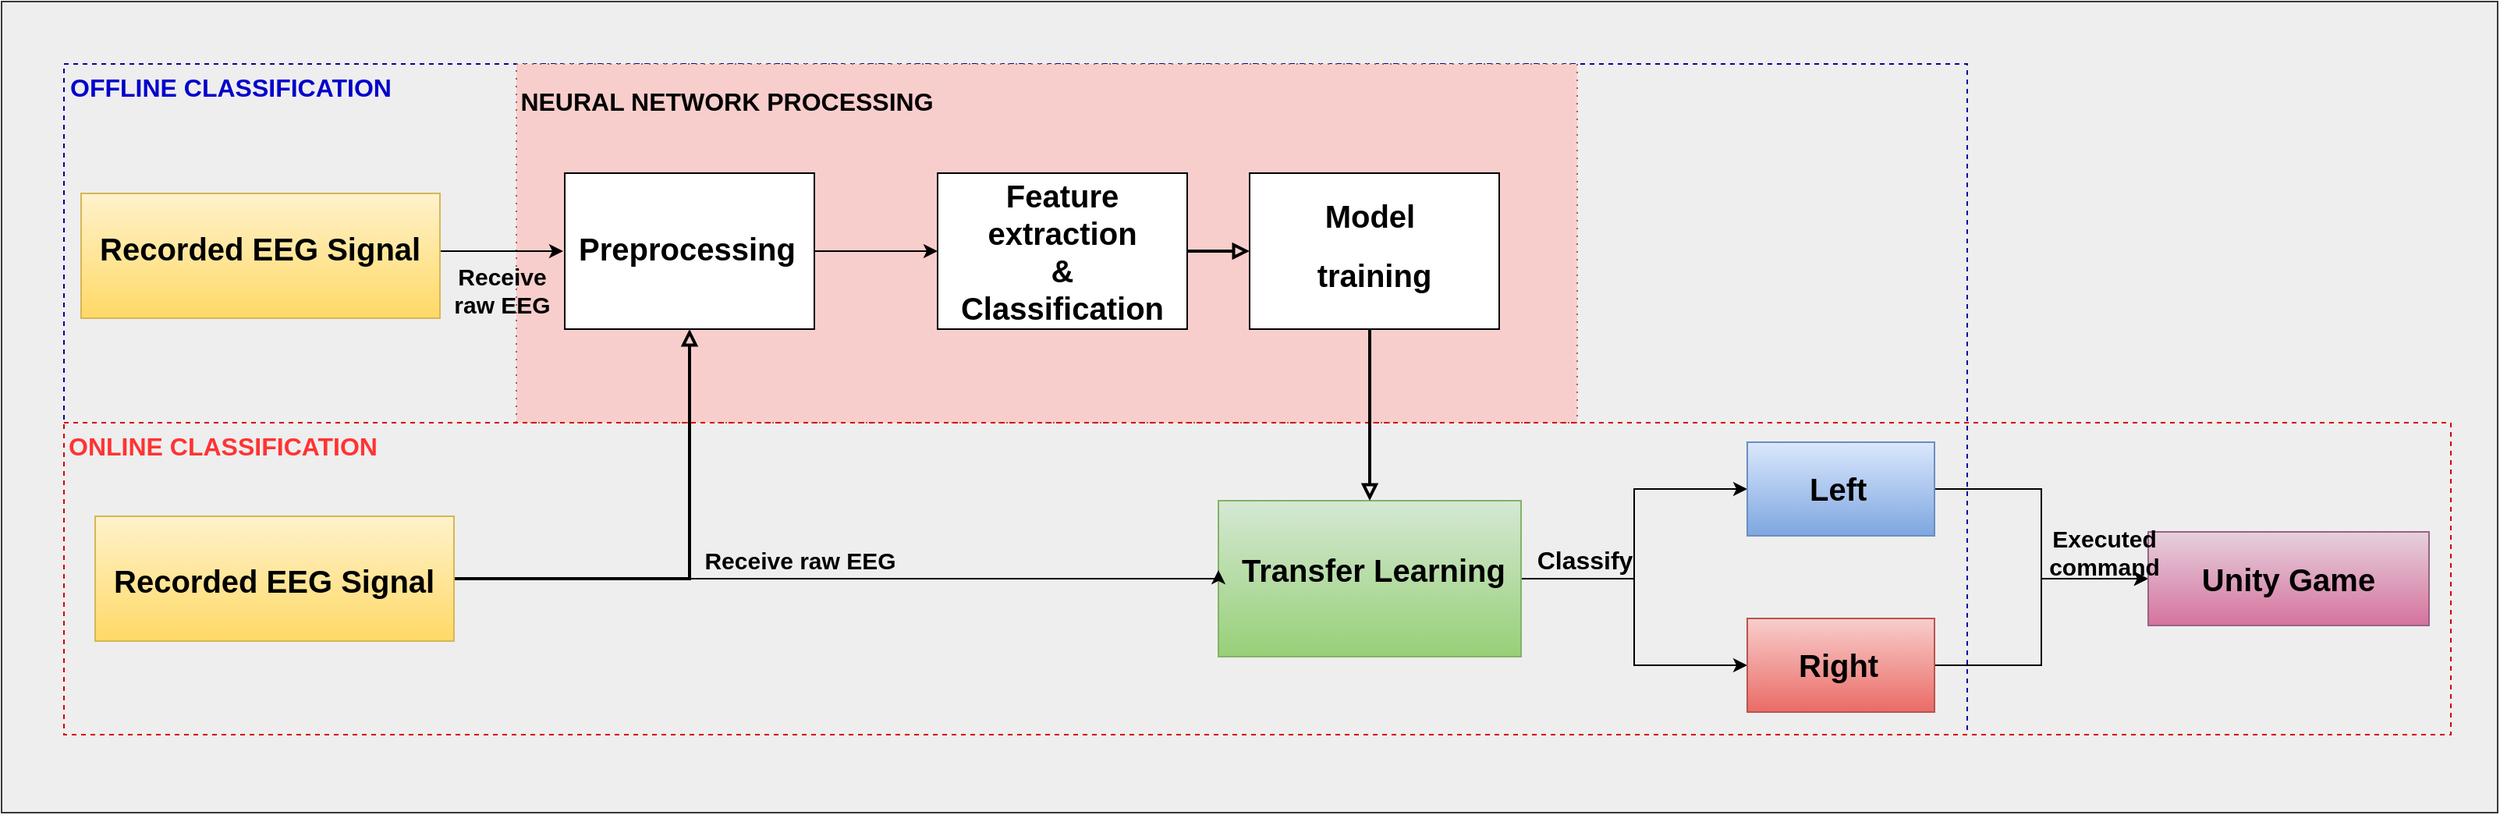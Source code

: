 <mxfile version="20.8.3" type="device"><diagram id="2sBV6bXhQYE2k3yqoTK_" name="Page-1"><mxGraphModel dx="2284" dy="756" grid="1" gridSize="10" guides="1" tooltips="1" connect="1" arrows="1" fold="1" page="1" pageScale="1" pageWidth="850" pageHeight="1100" math="0" shadow="0"><root><mxCell id="0"/><mxCell id="1" parent="0"/><mxCell id="bsKDlE7w8xT-KJO9lR0X-29" value="" style="rounded=0;whiteSpace=wrap;html=1;fontSize=10;fillColor=#eeeeee;strokeColor=#36393d;" parent="1" vertex="1"><mxGeometry x="-400" y="160" width="1600" height="520" as="geometry"/></mxCell><mxCell id="NkuqzUa6UhyhmO3ken_A-11" value="" style="rounded=0;whiteSpace=wrap;html=1;fontSize=16;dashed=1;fillColor=none;strokeColor=#000099;" parent="1" vertex="1"><mxGeometry x="-360" y="200" width="1220" height="430" as="geometry"/></mxCell><mxCell id="bsKDlE7w8xT-KJO9lR0X-3" value="" style="rounded=0;whiteSpace=wrap;html=1;fontSize=20;dashed=1;dashPattern=1 4;fillColor=#f8cecc;strokeColor=#b85450;" parent="1" vertex="1"><mxGeometry x="-70" y="200" width="680" height="230" as="geometry"/></mxCell><mxCell id="bsKDlE7w8xT-KJO9lR0X-12" style="edgeStyle=orthogonalEdgeStyle;rounded=0;orthogonalLoop=1;jettySize=auto;html=1;fontSize=20;" parent="1" edge="1"><mxGeometry relative="1" as="geometry"><mxPoint x="-40" y="320" as="targetPoint"/><Array as="points"><mxPoint x="-110" y="320"/><mxPoint x="-110" y="320"/></Array><mxPoint x="-190" y="320" as="sourcePoint"/></mxGeometry></mxCell><mxCell id="bsKDlE7w8xT-KJO9lR0X-11" style="edgeStyle=orthogonalEdgeStyle;rounded=0;orthogonalLoop=1;jettySize=auto;html=1;entryX=0;entryY=0.5;entryDx=0;entryDy=0;fontSize=20;" parent="1" source="bsKDlE7w8xT-KJO9lR0X-4" target="bsKDlE7w8xT-KJO9lR0X-7" edge="1"><mxGeometry relative="1" as="geometry"/></mxCell><mxCell id="bsKDlE7w8xT-KJO9lR0X-4" value="" style="rounded=0;whiteSpace=wrap;html=1;" parent="1" vertex="1"><mxGeometry x="-39" y="270" width="160" height="100" as="geometry"/></mxCell><mxCell id="NkuqzUa6UhyhmO3ken_A-1" value="" style="rounded=0;whiteSpace=wrap;html=1;fontSize=16;dashed=1;fillColor=none;strokeColor=#D70000;" parent="1" vertex="1"><mxGeometry x="-360" y="430" width="1530" height="200" as="geometry"/></mxCell><mxCell id="bsKDlE7w8xT-KJO9lR0X-5" value="&lt;h1 style=&quot;font-size: 20px&quot;&gt;Preprocessing&lt;/h1&gt;" style="text;html=1;strokeColor=none;fillColor=none;spacing=5;spacingTop=-20;whiteSpace=wrap;overflow=hidden;rounded=0;fontSize=20;" parent="1" vertex="1"><mxGeometry x="-35" y="304" width="160" height="36" as="geometry"/></mxCell><mxCell id="bsKDlE7w8xT-KJO9lR0X-6" value="" style="rounded=0;whiteSpace=wrap;html=1;" parent="1" vertex="1"><mxGeometry x="200" y="270" width="160" height="100" as="geometry"/></mxCell><mxCell id="NkuqzUa6UhyhmO3ken_A-7" style="edgeStyle=orthogonalEdgeStyle;rounded=0;orthogonalLoop=1;jettySize=auto;html=1;entryX=0;entryY=0.5;entryDx=0;entryDy=0;strokeWidth=2;fontSize=16;fontColor=#000000;endArrow=block;endFill=0;" parent="1" source="bsKDlE7w8xT-KJO9lR0X-7" target="NkuqzUa6UhyhmO3ken_A-6" edge="1"><mxGeometry relative="1" as="geometry"/></mxCell><mxCell id="bsKDlE7w8xT-KJO9lR0X-7" value="&lt;h1 style=&quot;font-size: 20px&quot;&gt;Feature extraction&lt;br&gt;&amp;amp;&lt;br&gt;&lt;b&gt;Classification&lt;/b&gt;&lt;/h1&gt;" style="text;html=1;strokeColor=none;fillColor=none;spacing=5;spacingTop=-20;whiteSpace=wrap;overflow=hidden;rounded=0;fontSize=20;align=center;" parent="1" vertex="1"><mxGeometry x="200" y="270" width="160" height="100" as="geometry"/></mxCell><mxCell id="bsKDlE7w8xT-KJO9lR0X-18" style="edgeStyle=orthogonalEdgeStyle;rounded=0;orthogonalLoop=1;jettySize=auto;html=1;fontSize=20;" parent="1" source="bsKDlE7w8xT-KJO9lR0X-8" target="bsKDlE7w8xT-KJO9lR0X-16" edge="1"><mxGeometry relative="1" as="geometry"/></mxCell><mxCell id="bsKDlE7w8xT-KJO9lR0X-19" style="edgeStyle=orthogonalEdgeStyle;rounded=0;orthogonalLoop=1;jettySize=auto;html=1;entryX=0;entryY=0.5;entryDx=0;entryDy=0;fontSize=20;" parent="1" source="bsKDlE7w8xT-KJO9lR0X-8" target="bsKDlE7w8xT-KJO9lR0X-17" edge="1"><mxGeometry relative="1" as="geometry"/></mxCell><mxCell id="bsKDlE7w8xT-KJO9lR0X-8" value="" style="rounded=0;whiteSpace=wrap;html=1;fillColor=#d5e8d4;strokeColor=#82b366;gradientColor=#97d077;" parent="1" vertex="1"><mxGeometry x="380" y="480" width="194" height="100" as="geometry"/></mxCell><mxCell id="bsKDlE7w8xT-KJO9lR0X-9" value="&lt;h1 style=&quot;font-size: 20px&quot;&gt;Transfer Learning&lt;/h1&gt;" style="text;html=1;strokeColor=none;fillColor=none;spacing=5;spacingTop=-20;whiteSpace=wrap;overflow=hidden;rounded=0;fontSize=20;" parent="1" vertex="1"><mxGeometry x="390" y="510" width="190" height="53" as="geometry"/></mxCell><mxCell id="bsKDlE7w8xT-KJO9lR0X-15" style="edgeStyle=orthogonalEdgeStyle;rounded=0;orthogonalLoop=1;jettySize=auto;html=1;fontSize=20;entryX=0;entryY=0.445;entryDx=0;entryDy=0;entryPerimeter=0;" parent="1" source="bsKDlE7w8xT-KJO9lR0X-13" target="bsKDlE7w8xT-KJO9lR0X-8" edge="1"><mxGeometry relative="1" as="geometry"><mxPoint x="340" y="510" as="targetPoint"/><Array as="points"><mxPoint x="360" y="530"/><mxPoint x="360" y="530"/></Array></mxGeometry></mxCell><mxCell id="NkuqzUa6UhyhmO3ken_A-8" style="edgeStyle=orthogonalEdgeStyle;rounded=0;orthogonalLoop=1;jettySize=auto;html=1;entryX=0.5;entryY=1;entryDx=0;entryDy=0;strokeWidth=2;fontSize=16;fontColor=#000000;endArrow=block;endFill=0;" parent="1" source="bsKDlE7w8xT-KJO9lR0X-13" target="bsKDlE7w8xT-KJO9lR0X-4" edge="1"><mxGeometry relative="1" as="geometry"/></mxCell><mxCell id="bsKDlE7w8xT-KJO9lR0X-13" value="" style="rounded=0;whiteSpace=wrap;html=1;fillColor=#fff2cc;gradientColor=#ffd966;strokeColor=#d6b656;" parent="1" vertex="1"><mxGeometry x="-340" y="490" width="230" height="80" as="geometry"/></mxCell><mxCell id="bsKDlE7w8xT-KJO9lR0X-14" value="&lt;h1 style=&quot;font-size: 20px&quot;&gt;Recorded EEG Signal&lt;/h1&gt;" style="text;html=1;strokeColor=none;fillColor=none;spacing=5;spacingTop=-20;whiteSpace=wrap;overflow=hidden;rounded=0;fontSize=20;" parent="1" vertex="1"><mxGeometry x="-333" y="517" width="216" height="46" as="geometry"/></mxCell><mxCell id="bsKDlE7w8xT-KJO9lR0X-23" style="edgeStyle=orthogonalEdgeStyle;rounded=0;orthogonalLoop=1;jettySize=auto;html=1;entryX=0;entryY=0.5;entryDx=0;entryDy=0;fontSize=20;" parent="1" source="bsKDlE7w8xT-KJO9lR0X-16" target="bsKDlE7w8xT-KJO9lR0X-22" edge="1"><mxGeometry relative="1" as="geometry"/></mxCell><mxCell id="bsKDlE7w8xT-KJO9lR0X-16" value="" style="rounded=0;whiteSpace=wrap;html=1;fontSize=20;fillColor=#dae8fc;gradientColor=#7ea6e0;strokeColor=#6c8ebf;" parent="1" vertex="1"><mxGeometry x="719" y="442.5" width="120" height="60" as="geometry"/></mxCell><mxCell id="bsKDlE7w8xT-KJO9lR0X-24" style="edgeStyle=orthogonalEdgeStyle;rounded=0;orthogonalLoop=1;jettySize=auto;html=1;entryX=0;entryY=0.5;entryDx=0;entryDy=0;fontSize=20;" parent="1" source="bsKDlE7w8xT-KJO9lR0X-17" target="bsKDlE7w8xT-KJO9lR0X-22" edge="1"><mxGeometry relative="1" as="geometry"/></mxCell><mxCell id="bsKDlE7w8xT-KJO9lR0X-17" value="" style="rounded=0;whiteSpace=wrap;html=1;fontSize=20;fillColor=#f8cecc;gradientColor=#ea6b66;strokeColor=#b85450;" parent="1" vertex="1"><mxGeometry x="719" y="555.5" width="120" height="60" as="geometry"/></mxCell><mxCell id="bsKDlE7w8xT-KJO9lR0X-20" value="&lt;h1 style=&quot;font-size: 20px&quot;&gt;Left&lt;/h1&gt;" style="text;html=1;strokeColor=none;fillColor=none;spacing=5;spacingTop=-20;whiteSpace=wrap;overflow=hidden;rounded=0;fontSize=20;" parent="1" vertex="1"><mxGeometry x="754" y="457.5" width="50" height="30" as="geometry"/></mxCell><mxCell id="bsKDlE7w8xT-KJO9lR0X-21" value="&lt;h1 style=&quot;font-size: 20px&quot;&gt;Right&lt;/h1&gt;" style="text;html=1;strokeColor=none;fillColor=none;spacing=5;spacingTop=-20;whiteSpace=wrap;overflow=hidden;rounded=0;fontSize=20;" parent="1" vertex="1"><mxGeometry x="746.5" y="570.5" width="65" height="30" as="geometry"/></mxCell><mxCell id="bsKDlE7w8xT-KJO9lR0X-22" value="&lt;b&gt;Unity Game&lt;/b&gt;" style="rounded=0;whiteSpace=wrap;html=1;fontSize=20;fillColor=#e6d0de;gradientColor=#d5739d;strokeColor=#996185;" parent="1" vertex="1"><mxGeometry x="976" y="500" width="180" height="60" as="geometry"/></mxCell><mxCell id="bsKDlE7w8xT-KJO9lR0X-25" value="Executed command" style="text;html=1;strokeColor=none;fillColor=none;align=center;verticalAlign=middle;whiteSpace=wrap;rounded=0;fontSize=15;fontStyle=1" parent="1" vertex="1"><mxGeometry x="913" y="498" width="70" height="30" as="geometry"/></mxCell><mxCell id="bsKDlE7w8xT-KJO9lR0X-26" value="&lt;b&gt;&lt;font style=&quot;font-size: 16px;&quot;&gt;Classify&lt;/font&gt;&lt;/b&gt;" style="text;html=1;strokeColor=none;fillColor=none;align=center;verticalAlign=middle;whiteSpace=wrap;rounded=0;fontSize=10;" parent="1" vertex="1"><mxGeometry x="580" y="502.5" width="70" height="30" as="geometry"/></mxCell><mxCell id="bsKDlE7w8xT-KJO9lR0X-27" value="Receive raw EEG" style="text;html=1;strokeColor=none;fillColor=none;align=center;verticalAlign=middle;whiteSpace=wrap;rounded=0;fontSize=15;fontStyle=1" parent="1" vertex="1"><mxGeometry x="-10" y="502.5" width="244" height="30" as="geometry"/></mxCell><mxCell id="bsKDlE7w8xT-KJO9lR0X-28" value="Receive raw EEG" style="text;html=1;strokeColor=none;fillColor=none;align=center;verticalAlign=middle;whiteSpace=wrap;rounded=0;fontSize=15;fontStyle=1" parent="1" vertex="1"><mxGeometry x="-119" y="340" width="80" height="10" as="geometry"/></mxCell><mxCell id="NkuqzUa6UhyhmO3ken_A-10" style="edgeStyle=orthogonalEdgeStyle;rounded=0;orthogonalLoop=1;jettySize=auto;html=1;entryX=0.5;entryY=0;entryDx=0;entryDy=0;strokeWidth=2;fontSize=16;fontColor=#000000;endArrow=block;endFill=0;" parent="1" source="NkuqzUa6UhyhmO3ken_A-5" target="bsKDlE7w8xT-KJO9lR0X-8" edge="1"><mxGeometry relative="1" as="geometry"><Array as="points"><mxPoint x="500" y="370"/><mxPoint x="500" y="370"/></Array></mxGeometry></mxCell><mxCell id="NkuqzUa6UhyhmO3ken_A-5" value="" style="rounded=0;whiteSpace=wrap;html=1;" parent="1" vertex="1"><mxGeometry x="400" y="270" width="160" height="100" as="geometry"/></mxCell><mxCell id="NkuqzUa6UhyhmO3ken_A-6" value="&lt;h1 style=&quot;font-size: 20px&quot;&gt;Model&amp;nbsp;&lt;/h1&gt;&lt;h1 style=&quot;font-size: 20px&quot;&gt;training&lt;/h1&gt;" style="text;html=1;strokeColor=none;fillColor=none;spacing=5;spacingTop=-20;whiteSpace=wrap;overflow=hidden;rounded=0;fontSize=20;align=center;" parent="1" vertex="1"><mxGeometry x="400" y="283" width="160" height="74" as="geometry"/></mxCell><mxCell id="NkuqzUa6UhyhmO3ken_A-12" value="OFFLINE CLASSIFICATION" style="text;html=1;strokeColor=none;fillColor=none;align=center;verticalAlign=middle;whiteSpace=wrap;rounded=0;dashed=1;fontSize=16;fontColor=#0000CC;fontStyle=1" parent="1" vertex="1"><mxGeometry x="-358" y="200" width="210" height="30" as="geometry"/></mxCell><mxCell id="NkuqzUa6UhyhmO3ken_A-13" value="ONLINE CLASSIFICATION" style="text;html=1;strokeColor=none;fillColor=none;align=center;verticalAlign=middle;whiteSpace=wrap;rounded=0;dashed=1;fontSize=16;fontColor=#FF3333;fontStyle=1" parent="1" vertex="1"><mxGeometry x="-363" y="430" width="210" height="30" as="geometry"/></mxCell><mxCell id="NkuqzUa6UhyhmO3ken_A-14" value="NEURAL NETWORK PROCESSING" style="text;html=1;strokeColor=none;fillColor=none;align=center;verticalAlign=middle;whiteSpace=wrap;rounded=0;dashed=1;fontSize=16;fontColor=#000000;fontStyle=1" parent="1" vertex="1"><mxGeometry x="-90" y="204" width="310" height="40" as="geometry"/></mxCell><mxCell id="FPVf2J-AZg1i_O83yxZx-2" value="" style="rounded=0;whiteSpace=wrap;html=1;fillColor=#fff2cc;gradientColor=#ffd966;strokeColor=#d6b656;" vertex="1" parent="1"><mxGeometry x="-349" y="283" width="230" height="80" as="geometry"/></mxCell><mxCell id="FPVf2J-AZg1i_O83yxZx-5" value="&lt;h1 style=&quot;font-size: 20px&quot;&gt;Recorded EEG Signal&lt;/h1&gt;" style="text;html=1;strokeColor=none;fillColor=none;spacing=5;spacingTop=-20;whiteSpace=wrap;overflow=hidden;rounded=0;fontSize=20;" vertex="1" parent="1"><mxGeometry x="-342" y="304" width="216" height="46" as="geometry"/></mxCell></root></mxGraphModel></diagram></mxfile>